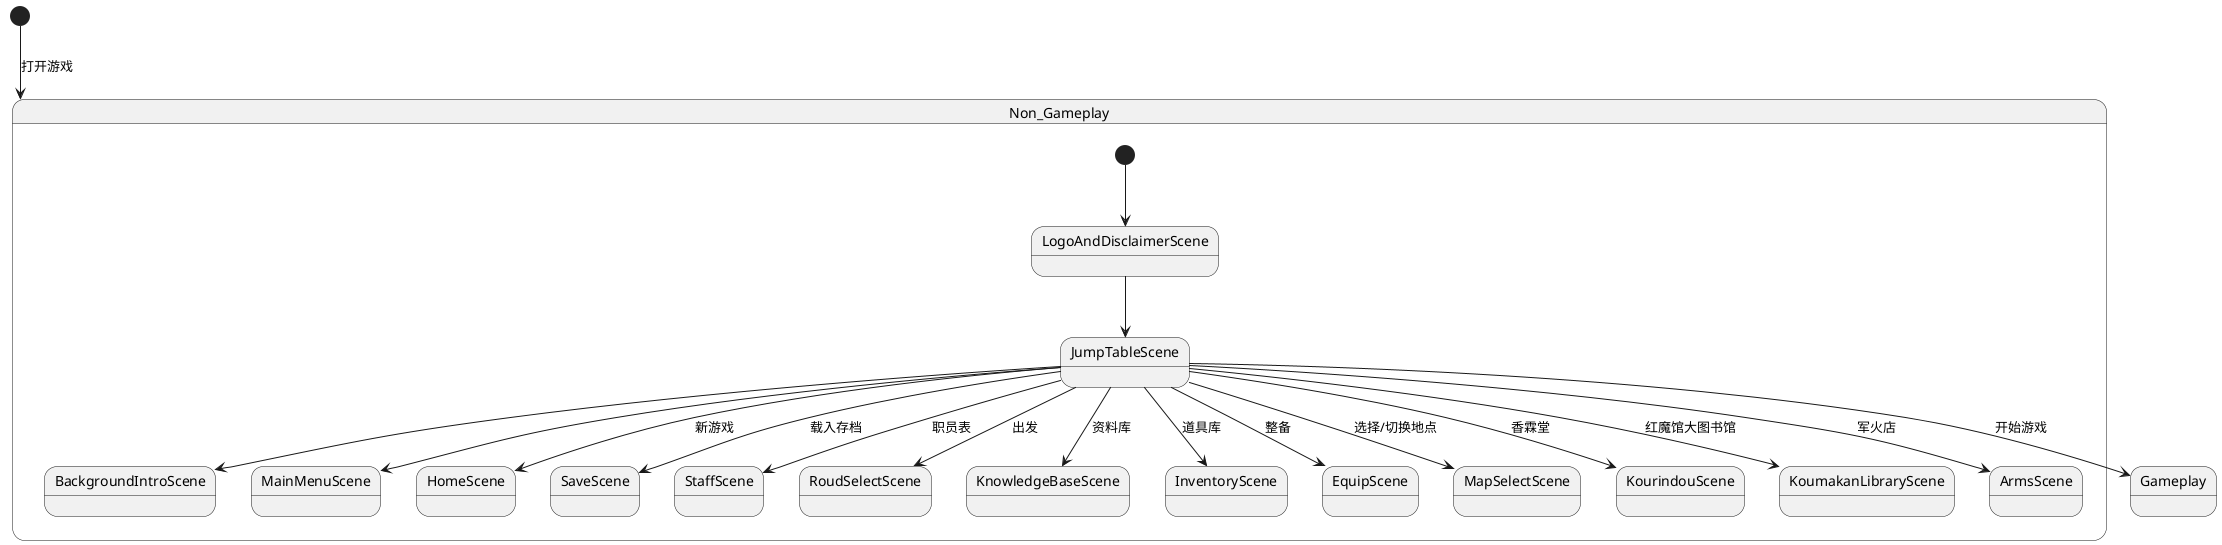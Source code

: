 @startuml

[*] --> Non_Gameplay : 打开游戏

state Non_Gameplay {

[*] --> LogoAndDisclaimerScene

LogoAndDisclaimerScene --> JumpTableScene

JumpTableScene --> BackgroundIntroScene

JumpTableScene --> MainMenuScene

JumpTableScene --> HomeScene  : 新游戏
JumpTableScene --> SaveScene  : 载入存档
JumpTableScene --> StaffScene : 职员表

JumpTableScene --> RoudSelectScene  : 出发
JumpTableScene --> KnowledgeBaseScene : 资料库
JumpTableScene --> InventoryScene : 道具库
JumpTableScene --> EquipScene : 整备
JumpTableScene --> MapSelectScene : 选择/切换地点

JumpTableScene --> KourindouScene : 香霖堂
JumpTableScene --> KoumakanLibraryScene : 红魔馆大图书馆
JumpTableScene --> ArmsScene : 军火店

}

JumpTableScene --> Gameplay : 开始游戏

@enduml
